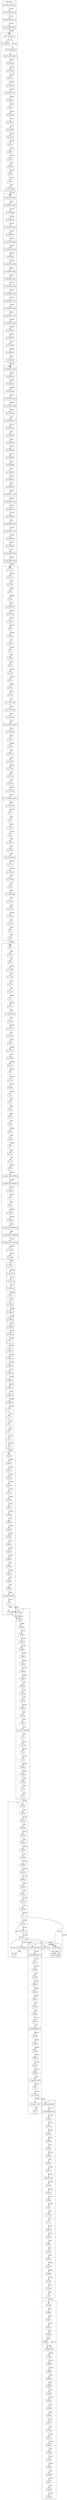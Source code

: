 digraph {
  fontname="sans-serif";
  concentrate=true;
  node[shape="box",fontname="sans-serif"];
  edge[fontname="sans-serif"];
  subgraph cluster_1_0 {
    label="1.0";
    v1_0_0_rc2_1[label="1.0.0-rc2-1",href="https://skyrising.github.io/mc-versions/version/1.0.0-rc2-1.json"];
    v1_0_0_rc1[label="1.0.0-rc1",href="https://skyrising.github.io/mc-versions/version/1.0.0-rc1.json"];
    v1_0_0_rc2_2[label="1.0.0-rc2-2",href="https://skyrising.github.io/mc-versions/version/1.0.0-rc2-2.json"];
    v1_0_0_rc2_3[label="1.0.0-rc2-3",href="https://skyrising.github.io/mc-versions/version/1.0.0-rc2-3.json"];
    v1_0_0[label="1.0.0",href="https://skyrising.github.io/mc-versions/version/1.0.0.json"];
  }
  subgraph cluster_beta {
    label="beta";
    b1_9_pre6[label="b1.9-pre6",href="https://skyrising.github.io/mc-versions/version/b1.9-pre6.json"];
    b1_0[label="b1.0",href="https://skyrising.github.io/mc-versions/version/b1.0.json"];
    b1_0_01[label="b1.0_01",href="https://skyrising.github.io/mc-versions/version/b1.0_01.json"];
    b1_1_1245[label="b1.1-1245",href="https://skyrising.github.io/mc-versions/version/b1.1-1245.json"];
    b1_0_2[label="b1.0.2",href="https://skyrising.github.io/mc-versions/version/b1.0.2.json"];
    b1_1_1255[label="b1.1-1255",href="https://skyrising.github.io/mc-versions/version/b1.1-1255.json"];
    b1_1_01[label="b1.1_01",href="https://skyrising.github.io/mc-versions/version/b1.1_01.json"];
    b1_1_02[label="b1.1_02",href="https://skyrising.github.io/mc-versions/version/b1.1_02.json"];
    b1_2[label="b1.2",href="https://skyrising.github.io/mc-versions/version/b1.2.json"];
    b1_2_01[label="b1.2_01",href="https://skyrising.github.io/mc-versions/version/b1.2_01.json"];
    b1_2_02_launcher[label="b1.2_02-launcher",href="https://skyrising.github.io/mc-versions/version/b1.2_02-launcher.json"];
    b1_3_1713[label="b1.3-1713",href="https://skyrising.github.io/mc-versions/version/b1.3-1713.json"];
    b1_2_02[label="b1.2_02",href="https://skyrising.github.io/mc-versions/version/b1.2_02.json"];
    b1_3_1750[label="b1.3-1750",href="https://skyrising.github.io/mc-versions/version/b1.3-1750.json"];
    b1_3_01[label="b1.3_01",href="https://skyrising.github.io/mc-versions/version/b1.3_01.json"];
    b1_4_1507[label="b1.4-1507",href="https://skyrising.github.io/mc-versions/version/b1.4-1507.json"];
    b1_4_1634[label="b1.4-1634",href="https://skyrising.github.io/mc-versions/version/b1.4-1634.json"];
    b1_4_01[label="b1.4_01",href="https://skyrising.github.io/mc-versions/version/b1.4_01.json"];
    b1_5[label="b1.5",href="https://skyrising.github.io/mc-versions/version/b1.5.json"];
    b1_5_01[label="b1.5_01",href="https://skyrising.github.io/mc-versions/version/b1.5_01.json"];
    b1_6_tb3[label="b1.6-tb3",href="https://skyrising.github.io/mc-versions/version/b1.6-tb3.json"];
    b1_6_1[label="b1.6.1",href="https://skyrising.github.io/mc-versions/version/b1.6.1.json"];
    b1_6[label="b1.6",href="https://skyrising.github.io/mc-versions/version/b1.6.json"];
    b1_6_2[label="b1.6.2",href="https://skyrising.github.io/mc-versions/version/b1.6.2.json"];
    b1_6_3[label="b1.6.3",href="https://skyrising.github.io/mc-versions/version/b1.6.3.json"];
    b1_6_4[label="b1.6.4",href="https://skyrising.github.io/mc-versions/version/b1.6.4.json"];
    b1_6_5[label="b1.6.5",href="https://skyrising.github.io/mc-versions/version/b1.6.5.json"];
    b1_6_6[label="b1.6.6",href="https://skyrising.github.io/mc-versions/version/b1.6.6.json"];
    b1_7[label="b1.7",href="https://skyrising.github.io/mc-versions/version/b1.7.json"];
    b1_7_01[label="b1.7_01",href="https://skyrising.github.io/mc-versions/version/b1.7_01.json"];
    b1_7_3[label="b1.7.3",href="https://skyrising.github.io/mc-versions/version/b1.7.3.json"];
    b1_7_2[label="b1.7.2",href="https://skyrising.github.io/mc-versions/version/b1.7.2.json"];
    b1_8_pre1_201109081459[label="b1.8-pre1-201109081459",href="https://skyrising.github.io/mc-versions/version/b1.8-pre1-201109081459.json"];
    b1_8_1[label="b1.8.1",href="https://skyrising.github.io/mc-versions/version/b1.8.1.json"];
    b1_8[label="b1.8",href="https://skyrising.github.io/mc-versions/version/b1.8.json"];
    b1_8_pre1_201109091357[label="b1.8-pre1-201109091357",href="https://skyrising.github.io/mc-versions/version/b1.8-pre1-201109091357.json"];
    b1_8_pre2[label="b1.8-pre2",href="https://skyrising.github.io/mc-versions/version/b1.8-pre2.json"];
    b1_9_pre1[label="b1.9-pre1",href="https://skyrising.github.io/mc-versions/version/b1.9-pre1.json"];
    b1_9_pre2[label="b1.9-pre2",href="https://skyrising.github.io/mc-versions/version/b1.9-pre2.json"];
    b1_9_pre3_201110061350[label="b1.9-pre3-201110061350",href="https://skyrising.github.io/mc-versions/version/b1.9-pre3-201110061350.json"];
    b1_9_pre3_201110061402[label="b1.9-pre3-201110061402",href="https://skyrising.github.io/mc-versions/version/b1.9-pre3-201110061402.json"];
    b1_9_pre4_201110131434[label="b1.9-pre4-201110131434",href="https://skyrising.github.io/mc-versions/version/b1.9-pre4-201110131434.json"];
    b1_9_pre5[label="b1.9-pre5",href="https://skyrising.github.io/mc-versions/version/b1.9-pre5.json"];
  }
  subgraph cluster_1_1 {
    label="1.1";
    v11w47a[label="11w47a",href="https://skyrising.github.io/mc-versions/version/11w47a.json"];
    v11w48a[label="11w48a",href="https://skyrising.github.io/mc-versions/version/11w48a.json"];
    v11w49a[label="11w49a",href="https://skyrising.github.io/mc-versions/version/11w49a.json"];
    v11w50a[label="11w50a",href="https://skyrising.github.io/mc-versions/version/11w50a.json"];
    v12w01a[label="12w01a",href="https://skyrising.github.io/mc-versions/version/12w01a.json"];
    v1_1[label="1.1",href="https://skyrising.github.io/mc-versions/version/1.1.json"];
  }
  subgraph cluster_1_2 {
    label="1.2";
    v12w03a[label="12w03a",href="https://skyrising.github.io/mc-versions/version/12w03a.json"];
    v1_2_1[label="1.2.1",href="https://skyrising.github.io/mc-versions/version/1.2.1.json"];
    v1_2[label="1.2",href="https://skyrising.github.io/mc-versions/version/1.2.json"];
    v1_2_2[label="1.2.2",href="https://skyrising.github.io/mc-versions/version/1.2.2.json"];
    v1_2_3[label="1.2.3",href="https://skyrising.github.io/mc-versions/version/1.2.3.json"];
    v1_2_4[label="1.2.4",href="https://skyrising.github.io/mc-versions/version/1.2.4.json"];
    v1_2_5[label="1.2.5",href="https://skyrising.github.io/mc-versions/version/1.2.5.json"];
    v12w04a[label="12w04a",href="https://skyrising.github.io/mc-versions/version/12w04a.json"];
    v12w05a[label="12w05a",href="https://skyrising.github.io/mc-versions/version/12w05a.json"];
    v12w05b[label="12w05b",href="https://skyrising.github.io/mc-versions/version/12w05b.json"];
    v12w06a[label="12w06a",href="https://skyrising.github.io/mc-versions/version/12w06a.json"];
    v12w07a[label="12w07a",href="https://skyrising.github.io/mc-versions/version/12w07a.json"];
    v12w07b[label="12w07b",href="https://skyrising.github.io/mc-versions/version/12w07b.json"];
    v12w08a[label="12w08a",href="https://skyrising.github.io/mc-versions/version/12w08a.json"];
  }
  subgraph cluster_1_3 {
    label="1.3";
    v12w15a[label="12w15a",href="https://skyrising.github.io/mc-versions/version/12w15a.json"];
    v1_3_1[label="1.3.1",href="https://skyrising.github.io/mc-versions/version/1.3.1.json"];
    v1_3_pre_07261249[label="1.3-pre-07261249",href="https://skyrising.github.io/mc-versions/version/1.3-pre-07261249.json"];
    v1_3_2[label="1.3.2",href="https://skyrising.github.io/mc-versions/version/1.3.2.json"];
    v12w16a[label="12w16a",href="https://skyrising.github.io/mc-versions/version/12w16a.json"];
    v12w17a[label="12w17a",href="https://skyrising.github.io/mc-versions/version/12w17a.json"];
    v12w18a[label="12w18a",href="https://skyrising.github.io/mc-versions/version/12w18a.json"];
    v12w19a[label="12w19a",href="https://skyrising.github.io/mc-versions/version/12w19a.json"];
    v12w21a[label="12w21a",href="https://skyrising.github.io/mc-versions/version/12w21a.json"];
    v12w21b[label="12w21b",href="https://skyrising.github.io/mc-versions/version/12w21b.json"];
    v12w22a[label="12w22a",href="https://skyrising.github.io/mc-versions/version/12w22a.json"];
    v12w23a[label="12w23a",href="https://skyrising.github.io/mc-versions/version/12w23a.json"];
    v12w23b[label="12w23b",href="https://skyrising.github.io/mc-versions/version/12w23b.json"];
    v12w24a[label="12w24a",href="https://skyrising.github.io/mc-versions/version/12w24a.json"];
    v12w25a[label="12w25a",href="https://skyrising.github.io/mc-versions/version/12w25a.json"];
    v12w26a[label="12w26a",href="https://skyrising.github.io/mc-versions/version/12w26a.json"];
    v12w27a[label="12w27a",href="https://skyrising.github.io/mc-versions/version/12w27a.json"];
    v12w30a[label="12w30a",href="https://skyrising.github.io/mc-versions/version/12w30a.json"];
    v12w30b[label="12w30b",href="https://skyrising.github.io/mc-versions/version/12w30b.json"];
    v12w30c[label="12w30c",href="https://skyrising.github.io/mc-versions/version/12w30c.json"];
    v12w30d[label="12w30d",href="https://skyrising.github.io/mc-versions/version/12w30d.json"];
    v12w30e[label="12w30e",href="https://skyrising.github.io/mc-versions/version/12w30e.json"];
  }
  subgraph cluster_1_4 {
    label="1.4";
    v12w32a[label="12w32a",href="https://skyrising.github.io/mc-versions/version/12w32a.json"];
    v12w34a[label="12w34a",href="https://skyrising.github.io/mc-versions/version/12w34a.json"];
    v1_4_1_pre_10231538[label="1.4.1-pre-10231538",href="https://skyrising.github.io/mc-versions/version/1.4.1-pre-10231538.json"];
    v1_4_pre[label="1.4-pre",href="https://skyrising.github.io/mc-versions/version/1.4-pre.json"];
    v1_4_2[label="1.4.2",href="https://skyrising.github.io/mc-versions/version/1.4.2.json"];
    v1_4_3_pre[label="1.4.3-pre",href="https://skyrising.github.io/mc-versions/version/1.4.3-pre.json"];
    v1_4_4[label="1.4.4",href="https://skyrising.github.io/mc-versions/version/1.4.4.json"];
    v1_4_5[label="1.4.5",href="https://skyrising.github.io/mc-versions/version/1.4.5.json"];
    v12w49a[label="12w49a",href="https://skyrising.github.io/mc-versions/version/12w49a.json"];
    v1_4_7[label="1.4.7",href="https://skyrising.github.io/mc-versions/version/1.4.7.json"];
    v1_4_6[label="1.4.6",href="https://skyrising.github.io/mc-versions/version/1.4.6.json"];
    v12w34b[label="12w34b",href="https://skyrising.github.io/mc-versions/version/12w34b.json"];
    v12w36a[label="12w36a",href="https://skyrising.github.io/mc-versions/version/12w36a.json"];
    v12w37a[label="12w37a",href="https://skyrising.github.io/mc-versions/version/12w37a.json"];
    v12w38a[label="12w38a",href="https://skyrising.github.io/mc-versions/version/12w38a.json"];
    v12w38b[label="12w38b",href="https://skyrising.github.io/mc-versions/version/12w38b.json"];
    v12w39a[label="12w39a",href="https://skyrising.github.io/mc-versions/version/12w39a.json"];
    v12w39b[label="12w39b",href="https://skyrising.github.io/mc-versions/version/12w39b.json"];
    v12w40a[label="12w40a",href="https://skyrising.github.io/mc-versions/version/12w40a.json"];
    v12w40b[label="12w40b",href="https://skyrising.github.io/mc-versions/version/12w40b.json"];
    v12w41a[label="12w41a",href="https://skyrising.github.io/mc-versions/version/12w41a.json"];
    v12w41b[label="12w41b",href="https://skyrising.github.io/mc-versions/version/12w41b.json"];
    v12w42a[label="12w42a",href="https://skyrising.github.io/mc-versions/version/12w42a.json"];
    v12w42b[label="12w42b",href="https://skyrising.github.io/mc-versions/version/12w42b.json"];
    v12w50a[label="12w50a",href="https://skyrising.github.io/mc-versions/version/12w50a.json"];
    v12w50b[label="12w50b",href="https://skyrising.github.io/mc-versions/version/12w50b.json"];
  }
  subgraph cluster_1_5 {
    label="1.5";
    v13w01a[label="13w01a",href="https://skyrising.github.io/mc-versions/version/13w01a.json"];
    v13w11a[label="13w11a",href="https://skyrising.github.io/mc-versions/version/13w11a.json"];
    v1_5[label="1.5",href="https://skyrising.github.io/mc-versions/version/1.5.json"];
    v1_5_2_pre_250903[label="1.5.2-pre-250903",href="https://skyrising.github.io/mc-versions/version/1.5.2-pre-250903.json"];
    v1_5_1[label="1.5.1",href="https://skyrising.github.io/mc-versions/version/1.5.1.json"];
    v1_5_2[label="1.5.2",href="https://skyrising.github.io/mc-versions/version/1.5.2.json"];
    v13w01b[label="13w01b",href="https://skyrising.github.io/mc-versions/version/13w01b.json"];
    v13w02a[label="13w02a",href="https://skyrising.github.io/mc-versions/version/13w02a.json"];
    v13w02b[label="13w02b",href="https://skyrising.github.io/mc-versions/version/13w02b.json"];
    v13w03a[label="13w03a",href="https://skyrising.github.io/mc-versions/version/13w03a.json"];
    v13w04a[label="13w04a",href="https://skyrising.github.io/mc-versions/version/13w04a.json"];
    v13w05a[label="13w05a",href="https://skyrising.github.io/mc-versions/version/13w05a.json"];
    v13w05b[label="13w05b",href="https://skyrising.github.io/mc-versions/version/13w05b.json"];
    v13w06a[label="13w06a",href="https://skyrising.github.io/mc-versions/version/13w06a.json"];
    v13w07a[label="13w07a",href="https://skyrising.github.io/mc-versions/version/13w07a.json"];
    v13w09a[label="13w09a",href="https://skyrising.github.io/mc-versions/version/13w09a.json"];
    v13w09b[label="13w09b",href="https://skyrising.github.io/mc-versions/version/13w09b.json"];
    v13w09c[label="13w09c",href="https://skyrising.github.io/mc-versions/version/13w09c.json"];
    v13w10a[label="13w10a",href="https://skyrising.github.io/mc-versions/version/13w10a.json"];
    v13w10b[label="13w10b",href="https://skyrising.github.io/mc-versions/version/13w10b.json"];
    v13w12_[label="13w12~",href="https://skyrising.github.io/mc-versions/version/13w12~.json"];
  }
  subgraph cluster_1_6 {
    label="1.6";
    v13w16a_04192037[label="13w16a-04192037",href="https://skyrising.github.io/mc-versions/version/13w16a-04192037.json"];
    v1_6_1[label="1.6.1",href="https://skyrising.github.io/mc-versions/version/1.6.1.json"];
    v1_6_pre_06251516[label="1.6-pre-06251516",href="https://skyrising.github.io/mc-versions/version/1.6-pre-06251516.json"];
    v1_6_2_091847[label="1.6.2-091847",href="https://skyrising.github.io/mc-versions/version/1.6.2-091847.json"];
    v1_6_3_pre_171231[label="1.6.3-pre-171231",href="https://skyrising.github.io/mc-versions/version/1.6.3-pre-171231.json"];
    v1_6_4[label="1.6.4",href="https://skyrising.github.io/mc-versions/version/1.6.4.json"];
    v13w16b_04232151[label="13w16b-04232151",href="https://skyrising.github.io/mc-versions/version/13w16b-04232151.json"];
    v13w17a[label="13w17a",href="https://skyrising.github.io/mc-versions/version/13w17a.json"];
    v13w18a[label="13w18a",href="https://skyrising.github.io/mc-versions/version/13w18a.json"];
    v13w18b[label="13w18b",href="https://skyrising.github.io/mc-versions/version/13w18b.json"];
    v13w18c[label="13w18c",href="https://skyrising.github.io/mc-versions/version/13w18c.json"];
    v13w19a[label="13w19a",href="https://skyrising.github.io/mc-versions/version/13w19a.json"];
    v13w21a[label="13w21a",href="https://skyrising.github.io/mc-versions/version/13w21a.json"];
    v13w21b[label="13w21b",href="https://skyrising.github.io/mc-versions/version/13w21b.json"];
    v13w22a[label="13w22a",href="https://skyrising.github.io/mc-versions/version/13w22a.json"];
    v13w23a[label="13w23a",href="https://skyrising.github.io/mc-versions/version/13w23a.json"];
    v13w23b_06080101[label="13w23b-06080101",href="https://skyrising.github.io/mc-versions/version/13w23b-06080101.json"];
    v13w24a[label="13w24a",href="https://skyrising.github.io/mc-versions/version/13w24a.json"];
    v13w24b[label="13w24b",href="https://skyrising.github.io/mc-versions/version/13w24b.json"];
    v13w25a[label="13w25a",href="https://skyrising.github.io/mc-versions/version/13w25a.json"];
    v13w25b[label="13w25b",href="https://skyrising.github.io/mc-versions/version/13w25b.json"];
    v13w25c[label="13w25c",href="https://skyrising.github.io/mc-versions/version/13w25c.json"];
    v13w26a[label="13w26a",href="https://skyrising.github.io/mc-versions/version/13w26a.json"];
  }
  subgraph cluster_1_7 {
    label="1.7";
    v13w36a_09051446[label="13w36a-09051446",href="https://skyrising.github.io/mc-versions/version/13w36a-09051446.json"];
    v1_7_1_pre[label="1.7.1-pre",href="https://skyrising.github.io/mc-versions/version/1.7.1-pre.json"];
    v1_7_pre[label="1.7-pre",href="https://skyrising.github.io/mc-versions/version/1.7-pre.json"];
    v1_7_2[label="1.7.2",href="https://skyrising.github.io/mc-versions/version/1.7.2.json"];
    v13w47a[label="13w47a",href="https://skyrising.github.io/mc-versions/version/13w47a.json"];
    v1_7_4[label="1.7.4",href="https://skyrising.github.io/mc-versions/version/1.7.4.json"];
    v1_7_3_pre[label="1.7.3-pre",href="https://skyrising.github.io/mc-versions/version/1.7.3-pre.json"];
    v13w36b_09061310[label="13w36b-09061310",href="https://skyrising.github.io/mc-versions/version/13w36b-09061310.json"];
    v13w37a[label="13w37a",href="https://skyrising.github.io/mc-versions/version/13w37a.json"];
    v13w37b[label="13w37b",href="https://skyrising.github.io/mc-versions/version/13w37b.json"];
    v13w38a[label="13w38a",href="https://skyrising.github.io/mc-versions/version/13w38a.json"];
    v13w38b[label="13w38b",href="https://skyrising.github.io/mc-versions/version/13w38b.json"];
    v13w38c[label="13w38c",href="https://skyrising.github.io/mc-versions/version/13w38c.json"];
    v13w39a[label="13w39a",href="https://skyrising.github.io/mc-versions/version/13w39a.json"];
    v13w39b[label="13w39b",href="https://skyrising.github.io/mc-versions/version/13w39b.json"];
    v13w41a[label="13w41a",href="https://skyrising.github.io/mc-versions/version/13w41a.json"];
    v13w41b_1523[label="13w41b-1523",href="https://skyrising.github.io/mc-versions/version/13w41b-1523.json"];
    v13w42a[label="13w42a",href="https://skyrising.github.io/mc-versions/version/13w42a.json"];
    v13w42b[label="13w42b",href="https://skyrising.github.io/mc-versions/version/13w42b.json"];
    v13w43a[label="13w43a",href="https://skyrising.github.io/mc-versions/version/13w43a.json"];
    v13w47b[label="13w47b",href="https://skyrising.github.io/mc-versions/version/13w47b.json"];
    v13w47c[label="13w47c",href="https://skyrising.github.io/mc-versions/version/13w47c.json"];
    v13w47d[label="13w47d",href="https://skyrising.github.io/mc-versions/version/13w47d.json"];
    v13w47e[label="13w47e",href="https://skyrising.github.io/mc-versions/version/13w47e.json"];
    v13w48a[label="13w48a",href="https://skyrising.github.io/mc-versions/version/13w48a.json"];
    v13w48b[label="13w48b",href="https://skyrising.github.io/mc-versions/version/13w48b.json"];
    v13w49a[label="13w49a",href="https://skyrising.github.io/mc-versions/version/13w49a.json"];
  }
  subgraph cluster_1_8 {
    label="1.8";
    v14w02a[label="14w02a",href="https://skyrising.github.io/mc-versions/version/14w02a.json"];
    v14w02b[label="14w02b",href="https://skyrising.github.io/mc-versions/version/14w02b.json"];
    v14w02c[label="14w02c",href="https://skyrising.github.io/mc-versions/version/14w02c.json"];
    v14w03a[label="14w03a",href="https://skyrising.github.io/mc-versions/version/14w03a.json"];
    v14w03b[label="14w03b",href="https://skyrising.github.io/mc-versions/version/14w03b.json"];
    v14w04a[label="14w04a",href="https://skyrising.github.io/mc-versions/version/14w04a.json"];
    v14w04b_1554[label="14w04b-1554",href="https://skyrising.github.io/mc-versions/version/14w04b-1554.json"];
    v14w05a[label="14w05a",href="https://skyrising.github.io/mc-versions/version/14w05a.json"];
    v14w05b[label="14w05b",href="https://skyrising.github.io/mc-versions/version/14w05b.json"];
    v14w06a[label="14w06a",href="https://skyrising.github.io/mc-versions/version/14w06a.json"];
    v14w06b[label="14w06b",href="https://skyrising.github.io/mc-versions/version/14w06b.json"];
    v14w07a[label="14w07a",href="https://skyrising.github.io/mc-versions/version/14w07a.json"];
    v14w08a[label="14w08a",href="https://skyrising.github.io/mc-versions/version/14w08a.json"];
    v14w10a[label="14w10a",href="https://skyrising.github.io/mc-versions/version/14w10a.json"];
    v14w10b[label="14w10b",href="https://skyrising.github.io/mc-versions/version/14w10b.json"];
    v14w10c[label="14w10c",href="https://skyrising.github.io/mc-versions/version/14w10c.json"];
    v14w11a[label="14w11a",href="https://skyrising.github.io/mc-versions/version/14w11a.json"];
    v14w11b[label="14w11b",href="https://skyrising.github.io/mc-versions/version/14w11b.json"];
    v14w17a[label="14w17a",href="https://skyrising.github.io/mc-versions/version/14w17a.json"];
    v14w18a[label="14w18a",href="https://skyrising.github.io/mc-versions/version/14w18a.json"];
    v14w18b[label="14w18b",href="https://skyrising.github.io/mc-versions/version/14w18b.json"];
    v14w19a[label="14w19a",href="https://skyrising.github.io/mc-versions/version/14w19a.json"];
    v14w20a[label="14w20a",href="https://skyrising.github.io/mc-versions/version/14w20a.json"];
    v14w20b[label="14w20b",href="https://skyrising.github.io/mc-versions/version/14w20b.json"];
    v14w21a[label="14w21a",href="https://skyrising.github.io/mc-versions/version/14w21a.json"];
    v14w21b[label="14w21b",href="https://skyrising.github.io/mc-versions/version/14w21b.json"];
    v14w25a[label="14w25a",href="https://skyrising.github.io/mc-versions/version/14w25a.json"];
  }
  subgraph cluster_alpha {
    label="alpha";
    a1_0_11[label="a1.0.11",href="https://skyrising.github.io/mc-versions/version/a1.0.11.json"];
    a1_0_10[label="a1.0.10",href="https://skyrising.github.io/mc-versions/version/a1.0.10.json"];
    a1_0_12[label="a1.0.12",href="https://skyrising.github.io/mc-versions/version/a1.0.12.json"];
    a1_0_13[label="a1.0.13",href="https://skyrising.github.io/mc-versions/version/a1.0.13.json"];
    a1_0_13_01_1038[label="a1.0.13_01-1038",href="https://skyrising.github.io/mc-versions/version/a1.0.13_01-1038.json"];
    a1_0_13_01_1444[label="a1.0.13_01-1444",href="https://skyrising.github.io/mc-versions/version/a1.0.13_01-1444.json"];
    a1_0_14_1603[label="a1.0.14-1603",href="https://skyrising.github.io/mc-versions/version/a1.0.14-1603.json"];
    a1_0_14_1659_launcher[label="a1.0.14-1659-launcher",href="https://skyrising.github.io/mc-versions/version/a1.0.14-1659-launcher.json"];
    a1_0_15[label="a1.0.15",href="https://skyrising.github.io/mc-versions/version/a1.0.15.json"];
    a1_0_14_1659[label="a1.0.14-1659",href="https://skyrising.github.io/mc-versions/version/a1.0.14-1659.json"];
    a1_0_16[label="a1.0.16",href="https://skyrising.github.io/mc-versions/version/a1.0.16.json"];
    a1_0_16_01[label="a1.0.16_01",href="https://skyrising.github.io/mc-versions/version/a1.0.16_01.json"];
    a1_0_16_02[label="a1.0.16_02",href="https://skyrising.github.io/mc-versions/version/a1.0.16_02.json"];
    a1_0_17_02[label="a1.0.17_02",href="https://skyrising.github.io/mc-versions/version/a1.0.17_02.json"];
    a1_0_17_03[label="a1.0.17_03",href="https://skyrising.github.io/mc-versions/version/a1.0.17_03.json"];
    a1_0_17_04[label="a1.0.17_04",href="https://skyrising.github.io/mc-versions/version/a1.0.17_04.json"];
    a1_1_0_101847[label="a1.1.0-101847",href="https://skyrising.github.io/mc-versions/version/a1.1.0-101847.json"];
    a1_0_2_01[label="a1.0.2_01",href="https://skyrising.github.io/mc-versions/version/a1.0.2_01.json"];
    a1_0_1_01[label="a1.0.1_01",href="https://skyrising.github.io/mc-versions/version/a1.0.1_01.json"];
    a1_0_2_02[label="a1.0.2_02",href="https://skyrising.github.io/mc-versions/version/a1.0.2_02.json"];
    a1_0_3[label="a1.0.3",href="https://skyrising.github.io/mc-versions/version/a1.0.3.json"];
    a1_0_4[label="a1.0.4",href="https://skyrising.github.io/mc-versions/version/a1.0.4.json"];
    a1_0_4_launcher[label="a1.0.4-launcher",href="https://skyrising.github.io/mc-versions/version/a1.0.4-launcher.json"];
    a1_0_5_2149[label="a1.0.5-2149",href="https://skyrising.github.io/mc-versions/version/a1.0.5-2149.json"];
    a1_0_5_01[label="a1.0.5_01",href="https://skyrising.github.io/mc-versions/version/a1.0.5_01.json"];
    a1_0_6[label="a1.0.6",href="https://skyrising.github.io/mc-versions/version/a1.0.6.json"];
    a1_0_6_01[label="a1.0.6_01",href="https://skyrising.github.io/mc-versions/version/a1.0.6_01.json"];
    a1_0_6_03[label="a1.0.6_03",href="https://skyrising.github.io/mc-versions/version/a1.0.6_03.json"];
    a1_0_7[label="a1.0.7",href="https://skyrising.github.io/mc-versions/version/a1.0.7.json"];
    a1_0_8_01[label="a1.0.8_01",href="https://skyrising.github.io/mc-versions/version/a1.0.8_01.json"];
    a1_0_9[label="a1.0.9",href="https://skyrising.github.io/mc-versions/version/a1.0.9.json"];
    a1_1_0_101847_launcher[label="a1.1.0-101847-launcher",href="https://skyrising.github.io/mc-versions/version/a1.1.0-101847-launcher.json"];
    a1_1_0_131933[label="a1.1.0-131933",href="https://skyrising.github.io/mc-versions/version/a1.1.0-131933.json"];
    a1_1_1[label="a1.1.1",href="https://skyrising.github.io/mc-versions/version/a1.1.1.json"];
    a1_1_2[label="a1.1.2",href="https://skyrising.github.io/mc-versions/version/a1.1.2.json"];
    a1_1_2_01[label="a1.1.2_01",href="https://skyrising.github.io/mc-versions/version/a1.1.2_01.json"];
    a1_2_0[label="a1.2.0",href="https://skyrising.github.io/mc-versions/version/a1.2.0.json"];
    a1_2_0_01[label="a1.2.0_01",href="https://skyrising.github.io/mc-versions/version/a1.2.0_01.json"];
    a1_2_0_02[label="a1.2.0_02",href="https://skyrising.github.io/mc-versions/version/a1.2.0_02.json"];
    a1_2_0_02_launcher[label="a1.2.0_02-launcher",href="https://skyrising.github.io/mc-versions/version/a1.2.0_02-launcher.json"];
    a1_2_1_01[label="a1.2.1_01",href="https://skyrising.github.io/mc-versions/version/a1.2.1_01.json"];
    a1_2_2_1624[label="a1.2.2-1624",href="https://skyrising.github.io/mc-versions/version/a1.2.2-1624.json"];
    a1_2_2_1938[label="a1.2.2-1938",href="https://skyrising.github.io/mc-versions/version/a1.2.2-1938.json"];
    a1_2_3[label="a1.2.3",href="https://skyrising.github.io/mc-versions/version/a1.2.3.json"];
    a1_2_3_01_0958[label="a1.2.3_01-0958",href="https://skyrising.github.io/mc-versions/version/a1.2.3_01-0958.json"];
    a1_2_3_02[label="a1.2.3_02",href="https://skyrising.github.io/mc-versions/version/a1.2.3_02.json"];
    a1_2_3_04[label="a1.2.3_04",href="https://skyrising.github.io/mc-versions/version/a1.2.3_04.json"];
    a1_2_3_05[label="a1.2.3_05",href="https://skyrising.github.io/mc-versions/version/a1.2.3_05.json"];
    a1_2_4_01[label="a1.2.4_01",href="https://skyrising.github.io/mc-versions/version/a1.2.4_01.json"];
    a1_2_5[label="a1.2.5",href="https://skyrising.github.io/mc-versions/version/a1.2.5.json"];
    a1_2_6[label="a1.2.6",href="https://skyrising.github.io/mc-versions/version/a1.2.6.json"];
  }
  subgraph cluster_infdev {
    label="infdev";
    inf_20100630_1835[label="inf-20100630-1835",href="https://skyrising.github.io/mc-versions/version/inf-20100630-1835.json"];
    inf_20100227_1433[label="inf-20100227-1433",href="https://skyrising.github.io/mc-versions/version/inf-20100227-1433.json"];
    inf_20100313[label="inf-20100313",href="https://skyrising.github.io/mc-versions/version/inf-20100313.json"];
    inf_20100316[label="inf-20100316",href="https://skyrising.github.io/mc-versions/version/inf-20100316.json"];
    inf_20100320[label="inf-20100320",href="https://skyrising.github.io/mc-versions/version/inf-20100320.json"];
    inf_20100321_1857[label="inf-20100321-1857",href="https://skyrising.github.io/mc-versions/version/inf-20100321-1857.json"];
    inf_20100325_1640[label="inf-20100325-1640",href="https://skyrising.github.io/mc-versions/version/inf-20100325-1640.json"];
    inf_20100327[label="inf-20100327",href="https://skyrising.github.io/mc-versions/version/inf-20100327.json"];
    inf_20100330_1611[label="inf-20100330-1611",href="https://skyrising.github.io/mc-versions/version/inf-20100330-1611.json"];
    inf_20100413[label="inf-20100413",href="https://skyrising.github.io/mc-versions/version/inf-20100413.json"];
    inf_20100414[label="inf-20100414",href="https://skyrising.github.io/mc-versions/version/inf-20100414.json"];
    inf_20100415[label="inf-20100415",href="https://skyrising.github.io/mc-versions/version/inf-20100415.json"];
    inf_20100420[label="inf-20100420",href="https://skyrising.github.io/mc-versions/version/inf-20100420.json"];
    inf_20100607[label="inf-20100607",href="https://skyrising.github.io/mc-versions/version/inf-20100607.json"];
    inf_20100608[label="inf-20100608",href="https://skyrising.github.io/mc-versions/version/inf-20100608.json"];
    inf_20100611[label="inf-20100611",href="https://skyrising.github.io/mc-versions/version/inf-20100611.json"];
    inf_20100615[label="inf-20100615",href="https://skyrising.github.io/mc-versions/version/inf-20100615.json"];
    inf_20100616[label="inf-20100616",href="https://skyrising.github.io/mc-versions/version/inf-20100616.json"];
    inf_20100617_1205[label="inf-20100617-1205",href="https://skyrising.github.io/mc-versions/version/inf-20100617-1205.json"];
    inf_20100617_1531[label="inf-20100617-1531",href="https://skyrising.github.io/mc-versions/version/inf-20100617-1531.json"];
    inf_20100618[label="inf-20100618",href="https://skyrising.github.io/mc-versions/version/inf-20100618.json"];
    inf_20100624[label="inf-20100624",href="https://skyrising.github.io/mc-versions/version/inf-20100624.json"];
    inf_20100625_0922[label="inf-20100625-0922",href="https://skyrising.github.io/mc-versions/version/inf-20100625-0922.json"];
    inf_20100625_1917[label="inf-20100625-1917",href="https://skyrising.github.io/mc-versions/version/inf-20100625-1917.json"];
    inf_20100627[label="inf-20100627",href="https://skyrising.github.io/mc-versions/version/inf-20100627.json"];
    inf_20100629[label="inf-20100629",href="https://skyrising.github.io/mc-versions/version/inf-20100629.json"];
    inf_20100630_1340[label="inf-20100630-1340",href="https://skyrising.github.io/mc-versions/version/inf-20100630-1340.json"];
  }
  subgraph cluster_april_fools {
    label="april-fools";
    af_2013_blue[label="af-2013-blue",href="https://skyrising.github.io/mc-versions/version/af-2013-blue.json"];
    af_2013_purple[label="af-2013-purple",href="https://skyrising.github.io/mc-versions/version/af-2013-purple.json"];
    af_2013_red[label="af-2013-red",href="https://skyrising.github.io/mc-versions/version/af-2013-red.json"];
  }
  subgraph cluster_classic {
    label="classic";
    c0_0_12a_03[label="c0.0.12a_03",href="https://skyrising.github.io/mc-versions/version/c0.0.12a_03.json"];
    c0_0_11a_launcher[label="c0.0.11a-launcher",href="https://skyrising.github.io/mc-versions/version/c0.0.11a-launcher.json"];
    c0_0_13a_launcher[label="c0.0.13a-launcher",href="https://skyrising.github.io/mc-versions/version/c0.0.13a-launcher.json"];
    c0_0_13a_03_launcher[label="c0.0.13a_03-launcher",href="https://skyrising.github.io/mc-versions/version/c0.0.13a_03-launcher.json"];
    c0_0_14a_08[label="c0.0.14a_08",href="https://skyrising.github.io/mc-versions/version/c0.0.14a_08.json"];
    c0_0_16a_02[label="c0.0.16a_02",href="https://skyrising.github.io/mc-versions/version/c0.0.16a_02.json"];
    c0_0_17a[label="c0.0.17a",href="https://skyrising.github.io/mc-versions/version/c0.0.17a.json"];
    c0_0_18a_02[label="c0.0.18a_02",href="https://skyrising.github.io/mc-versions/version/c0.0.18a_02.json"];
    c0_0_19a_06_0137[label="c0.0.19a_06-0137",href="https://skyrising.github.io/mc-versions/version/c0.0.19a_06-0137.json"];
    c0_0_20a_01[label="c0.0.20a_01",href="https://skyrising.github.io/mc-versions/version/c0.0.20a_01.json"];
    c0_0_21a[label="c0.0.21a",href="https://skyrising.github.io/mc-versions/version/c0.0.21a.json"];
    c0_0_22a_05[label="c0.0.22a_05",href="https://skyrising.github.io/mc-versions/version/c0.0.22a_05.json"];
    c0_0_23a_01[label="c0.0.23a_01",href="https://skyrising.github.io/mc-versions/version/c0.0.23a_01.json"];
    c0_24_st_03[label="c0.24_st_03",href="https://skyrising.github.io/mc-versions/version/c0.24_st_03.json"];
    c0_25_05_st[label="c0.25_05_st",href="https://skyrising.github.io/mc-versions/version/c0.25_05_st.json"];
    c0_27_st[label="c0.27_st",href="https://skyrising.github.io/mc-versions/version/c0.27_st.json"];
    c0_28_01[label="c0.28_01",href="https://skyrising.github.io/mc-versions/version/c0.28_01.json"];
    c0_29_01[label="c0.29_01",href="https://skyrising.github.io/mc-versions/version/c0.29_01.json"];
    c0_29_02[label="c0.29_02",href="https://skyrising.github.io/mc-versions/version/c0.29_02.json"];
    c0_30_s[label="c0.30-s",href="https://skyrising.github.io/mc-versions/version/c0.30-s.json"];
    c0_30_c_renew[label="c0.30-c-renew",href="https://skyrising.github.io/mc-versions/version/c0.30-c-renew.json"];
    c0_30_c[label="c0.30-c",href="https://skyrising.github.io/mc-versions/version/c0.30-c.json"];
  }
  subgraph cluster_pre_classic {
    label="pre-classic";
    rd_161348_launcher[label="rd-161348-launcher",href="https://skyrising.github.io/mc-versions/version/rd-161348-launcher.json"];
    rd_132328_launcher[label="rd-132328-launcher",href="https://skyrising.github.io/mc-versions/version/rd-132328-launcher.json"];
    rd_132211_launcher[label="rd-132211-launcher",href="https://skyrising.github.io/mc-versions/version/rd-132211-launcher.json"];
    rd_160052_launcher[label="rd-160052-launcher",href="https://skyrising.github.io/mc-versions/version/rd-160052-launcher.json"];
  }
  subgraph cluster_indev {
    label="indev";
    in_20091223_1459[label="in-20091223-1459",href="https://skyrising.github.io/mc-versions/version/in-20091223-1459.json"];
    in_20091231_2257[label="in-20091231-2257",href="https://skyrising.github.io/mc-versions/version/in-20091231-2257.json"];
    in_20100105[label="in-20100105",href="https://skyrising.github.io/mc-versions/version/in-20100105.json"];
    in_20100110[label="in-20100110",href="https://skyrising.github.io/mc-versions/version/in-20100110.json"];
    in_20100124_2310[label="in-20100124-2310",href="https://skyrising.github.io/mc-versions/version/in-20100124-2310.json"];
    in_20100125[label="in-20100125",href="https://skyrising.github.io/mc-versions/version/in-20100125.json"];
    in_20100128_2304[label="in-20100128-2304",href="https://skyrising.github.io/mc-versions/version/in-20100128-2304.json"];
    in_20100129_1452[label="in-20100129-1452",href="https://skyrising.github.io/mc-versions/version/in-20100129-1452.json"];
    in_20100130[label="in-20100130",href="https://skyrising.github.io/mc-versions/version/in-20100130.json"];
    in_20100131_2244[label="in-20100131-2244",href="https://skyrising.github.io/mc-versions/version/in-20100131-2244.json"];
    in_20100201_0025[label="in-20100201-0025",href="https://skyrising.github.io/mc-versions/version/in-20100201-0025.json"];
    in_20100201_2227[label="in-20100201-2227",href="https://skyrising.github.io/mc-versions/version/in-20100201-2227.json"];
    in_20100202_2330[label="in-20100202-2330",href="https://skyrising.github.io/mc-versions/version/in-20100202-2330.json"];
    in_20100206_2103[label="in-20100206-2103",href="https://skyrising.github.io/mc-versions/version/in-20100206-2103.json"];
    in_20100207_1101[label="in-20100207-1101",href="https://skyrising.github.io/mc-versions/version/in-20100207-1101.json"];
    in_20100207_1703[label="in-20100207-1703",href="https://skyrising.github.io/mc-versions/version/in-20100207-1703.json"];
    in_20100212_1210[label="in-20100212-1210",href="https://skyrising.github.io/mc-versions/version/in-20100212-1210.json"];
    in_20100212_1622[label="in-20100212-1622",href="https://skyrising.github.io/mc-versions/version/in-20100212-1622.json"];
    in_20100213[label="in-20100213",href="https://skyrising.github.io/mc-versions/version/in-20100213.json"];
    in_20100214[label="in-20100214",href="https://skyrising.github.io/mc-versions/version/in-20100214.json"];
    in_20100218[label="in-20100218",href="https://skyrising.github.io/mc-versions/version/in-20100218.json"];
    in_20100219[label="in-20100219",href="https://skyrising.github.io/mc-versions/version/in-20100219.json"];
    in_20100223[label="in-20100223",href="https://skyrising.github.io/mc-versions/version/in-20100223.json"];
  }
  v1_0_0_rc1 -> v1_0_0_rc2_1[label="99.93%",href="1.0/1.0.0-rc1%231.0.0-rc2-1.match"];
  v1_0_0_rc2_1 -> v1_0_0_rc2_2[label="100%",href="1.0/1.0.0-rc2-1%231.0.0-rc2-2.match"];
  v1_0_0_rc2_2 -> v1_0_0_rc2_3[label="100%",href="1.0/1.0.0-rc2-2%231.0.0-rc2-3.match"];
  v1_0_0_rc2_3 -> v1_0_0[label="99.34%",href="1.0/1.0.0-rc2-3%231.0.0.match"];
  b1_9_pre6 -> v1_0_0_rc1[label="100%",href="1.0/b1.9-pre6%231.0.0-rc1.match"];
  v1_0_0 -> v11w47a[label="100%",href="1.1/1.0.0%2311w47a.match"];
  v11w47a -> v11w48a[label="99.99%",href="1.1/11w47a%2311w48a.match"];
  v11w48a -> v11w49a[label="99.99%",href="1.1/11w48a%2311w49a.match"];
  v11w49a -> v11w50a[label="100%",href="1.1/11w49a%2311w50a.match"];
  v11w50a -> v12w01a[label="99.9%",href="1.1/11w50a%2312w01a.match"];
  v12w01a -> v1_1[label="99.82%",href="1.1/12w01a%231.1.match"];
  v1_1 -> v12w03a[label="99.96%",href="1.2/1.1%2312w03a.match"];
  v1_2 -> v1_2_1[label="100%",href="1.2/1.2%231.2.1.match"];
  v1_2_1 -> v1_2_2[label="100%",href="1.2/1.2.1%231.2.2.match"];
  v1_2_2 -> v1_2_3[label="100%",href="1.2/1.2.2%231.2.3.match"];
  v1_2_3 -> v1_2_4[label="99.97%",href="1.2/1.2.3%231.2.4.match"];
  v1_2_4 -> v1_2_5[label="99.81%",href="1.2/1.2.4%231.2.5.match"];
  v12w03a -> v12w04a[label="99.97%",href="1.2/12w03a%2312w04a.match"];
  v12w04a -> v12w05a[label="99.92%",href="1.2/12w04a%2312w05a.match"];
  v12w05a -> v12w05b[label="100%",href="1.2/12w05a%2312w05b.match"];
  v12w05b -> v12w06a[label="99.45%",href="1.2/12w05b%2312w06a.match"];
  v12w06a -> v12w07a[label="98.97%",href="1.2/12w06a%2312w07a.match"];
  v12w07a -> v12w07b[label="100%",href="1.2/12w07a%2312w07b.match"];
  v12w07b -> v12w08a[label="99.86%",href="1.2/12w07b%2312w08a.match"];
  v12w08a -> v1_2[label="99.97%",href="1.2/12w08a%231.2.match"];
  v1_2_5 -> v12w15a[label="99.35%",href="1.3/1.2.5%2312w15a.match"];
  v1_3_pre_07261249 -> v1_3_1[label="94.21%",href="1.3/1.3-pre-07261249%231.3.1.match"];
  v1_3_1 -> v1_3_2[label="100%",href="1.3/1.3.1%231.3.2.match"];
  v12w15a -> v12w16a[label="99.98%",href="1.3/12w15a%2312w16a.match"];
  v12w16a -> v12w17a[label="99.86%",href="1.3/12w16a%2312w17a.match"];
  v12w17a -> v12w18a[label="98.29%",href="1.3/12w17a%2312w18a.match"];
  v12w18a -> v12w19a[label="99.79%",href="1.3/12w18a%2312w19a.match"];
  v12w19a -> v12w21a[label="99.47%",href="1.3/12w19a%2312w21a.match"];
  v12w21a -> v12w21b[label="99.95%",href="1.3/12w21a%2312w21b.match"];
  v12w21b -> v12w22a[label="99.97%",href="1.3/12w21b%2312w22a.match"];
  v12w22a -> v12w23a[label="99.97%",href="1.3/12w22a%2312w23a.match"];
  v12w23a -> v12w23b[label="100%",href="1.3/12w23a%2312w23b.match"];
  v12w23b -> v12w24a[label="99.28%",href="1.3/12w23b%2312w24a.match"];
  v12w24a -> v12w25a[label="99.58%",href="1.3/12w24a%2312w25a.match"];
  v12w25a -> v12w26a[label="100%",href="1.3/12w25a%2312w26a.match"];
  v12w26a -> v12w27a[label="99.95%",href="1.3/12w26a%2312w27a.match"];
  v12w27a -> v12w30a[label="99.73%",href="1.3/12w27a%2312w30a.match"];
  v12w30a -> v12w30b[label="100%",href="1.3/12w30a%2312w30b.match"];
  v12w30b -> v12w30c[label="99.98%",href="1.3/12w30b%2312w30c.match"];
  v12w30c -> v12w30d[label="100%",href="1.3/12w30c%2312w30d.match"];
  v12w30d -> v12w30e[label="100%",href="1.3/12w30d%2312w30e.match"];
  v12w30e -> v1_3_pre_07261249[label="99.8%",href="1.3/12w30e%231.3-pre-07261249.match"];
  v12w32a -> v1_3_2[label="98.27%",href="1.3/12w32a%231.3.2.match"];
  v1_3_1 -> v12w32a[label="99.94%",href="1.4/1.3.1%2312w32a.match"];
  v1_3_2 -> v12w34a[label="99.51%",href="1.4/1.3.2%2312w34a.match"];
  v1_4_pre -> v1_4_1_pre_10231538[label="100%",href="1.4/1.4-pre%231.4.1-pre-10231538.match"];
  v1_4_1_pre_10231538 -> v1_4_2[label="100%",href="1.4/1.4.1-pre-10231538%231.4.2.match"];
  v1_4_2 -> v1_4_3_pre[label="99.91%",href="1.4/1.4.2%231.4.3-pre.match"];
  v1_4_3_pre -> v1_4_4[label="99.93%",href="1.4/1.4.3-pre%231.4.4.match"];
  v1_4_4 -> v1_4_5[label="99.99%",href="1.4/1.4.4%231.4.5.match"];
  v1_4_5 -> v12w49a[label="99.94%",href="1.4/1.4.5%2312w49a.match"];
  v1_4_6 -> v1_4_7[label="100%",href="1.4/1.4.6%231.4.7.match"];
  v12w32a -> v12w34a[label="99.5%",href="1.4/12w32a%2312w34a.match"];
  v12w34a -> v12w34b[label="99.98%",href="1.4/12w34a%2312w34b.match"];
  v12w34b -> v12w36a[label="99.97%",href="1.4/12w34b%2312w36a.match"];
  v12w36a -> v12w37a[label="99.94%",href="1.4/12w36a%2312w37a.match"];
  v12w37a -> v12w38a[label="99.97%",href="1.4/12w37a%2312w38a.match"];
  v12w38a -> v12w38b[label="99.93%",href="1.4/12w38a%2312w38b.match"];
  v12w38b -> v12w39a[label="99.95%",href="1.4/12w38b%2312w39a.match"];
  v12w39a -> v12w39b[label="99.84%",href="1.4/12w39a%2312w39b.match"];
  v12w39b -> v12w40a[label="99.85%",href="1.4/12w39b%2312w40a.match"];
  v12w40a -> v12w40b[label="100%",href="1.4/12w40a%2312w40b.match"];
  v12w40b -> v12w41a[label="100%",href="1.4/12w40b%2312w41a.match"];
  v12w41a -> v12w41b[label="100%",href="1.4/12w41a%2312w41b.match"];
  v12w41b -> v12w42a[label="99.99%",href="1.4/12w41b%2312w42a.match"];
  v12w42a -> v12w42b[label="100%",href="1.4/12w42a%2312w42b.match"];
  v12w42b -> v1_4_pre[label="100%",href="1.4/12w42b%231.4-pre.match"];
  v12w49a -> v12w50a[label="99.86%",href="1.4/12w49a%2312w50a.match"];
  v12w50a -> v12w50b[label="100%",href="1.4/12w50a%2312w50b.match"];
  v12w50b -> v1_4_6[label="100%",href="1.4/12w50b%231.4.6.match"];
  v1_4_7 -> v13w01a[label="99.89%",href="1.5/1.4.7%2313w01a.match"];
  v1_5 -> v13w11a[label="99.99%",href="1.5/1.5%2313w11a.match"];
  v1_5_1 -> v1_5_2_pre_250903[label="99.32%",href="1.5/1.5.1%231.5.2-pre-250903.match"];
  v1_5_1 -> v1_5_2[label="99.75%",href="1.5/1.5.1%231.5.2.match"];
  v1_5_2_pre_250903 -> v1_5_2[label="100%",href="1.5/1.5.2-pre-250903%231.5.2.match"];
  v13w01a -> v13w01b[label="100%",href="1.5/13w01a%2313w01b.match"];
  v13w01b -> v13w02a[label="99.39%",href="1.5/13w01b%2313w02a.match"];
  v13w02a -> v13w02b[label="100%",href="1.5/13w02a%2313w02b.match"];
  v13w02b -> v13w03a[label="99.92%",href="1.5/13w02b%2313w03a.match"];
  v13w03a -> v13w04a[label="100%",href="1.5/13w03a%2313w04a.match"];
  v13w04a -> v13w05a[label="99.99%",href="1.5/13w04a%2313w05a.match"];
  v13w05a -> v13w05b[label="100%",href="1.5/13w05a%2313w05b.match"];
  v13w05b -> v13w06a[label="99.98%",href="1.5/13w05b%2313w06a.match"];
  v13w06a -> v13w07a[label="99.94%",href="1.5/13w06a%2313w07a.match"];
  v13w07a -> v13w09a[label="71.07%",href="1.5/13w07a%2313w09a.match"];
  v13w09a -> v13w09b[label="100%",href="1.5/13w09a%2313w09b.match"];
  v13w09b -> v13w09c[label="100%",href="1.5/13w09b%2313w09c.match"];
  v13w09c -> v13w10a[label="99.99%",href="1.5/13w09c%2313w10a.match"];
  v13w10a -> v13w10b[label="100%",href="1.5/13w10a%2313w10b.match"];
  v13w10b -> v1_5[label="99.99%",href="1.5/13w10b%231.5.match"];
  v13w11a -> v1_5_1[label="99.92%",href="1.5/13w11a%231.5.1.match"];
  v13w11a -> v13w12_[label="99.5%",href="1.5/13w11a%2313w12~.match"];
  v13w12_ -> v1_5_1[label="99.99%",href="1.5/13w12~%231.5.1.match"];
  v1_5_1 -> v13w16a_04192037[label="89.39%",href="1.6/1.5.1%2313w16a-04192037.match"];
  v1_6_pre_06251516 -> v1_6_1[label="99.95%",href="1.6/1.6-pre-06251516%231.6.1.match"];
  v1_6_1 -> v1_6_2_091847[label="99.87%",href="1.6/1.6.1%231.6.2-091847.match"];
  v1_6_2_091847 -> v1_6_3_pre_171231[label="99.92%",href="1.6/1.6.2-091847%231.6.3-pre-171231.match"];
  v1_6_3_pre_171231 -> v1_6_4[label="100%",href="1.6/1.6.3-pre-171231%231.6.4.match"];
  v13w16a_04192037 -> v13w16b_04232151[label="99.99%",href="1.6/13w16a-04192037%2313w16b-04232151.match"];
  v13w16b_04232151 -> v13w17a[label="99.92%",href="1.6/13w16b-04232151%2313w17a.match"];
  v13w17a -> v13w18a[label="99.28%",href="1.6/13w17a%2313w18a.match"];
  v13w18a -> v13w18b[label="100%",href="1.6/13w18a%2313w18b.match"];
  v13w18b -> v13w18c[label="99.99%",href="1.6/13w18b%2313w18c.match"];
  v13w18c -> v13w19a[label="99.99%",href="1.6/13w18c%2313w19a.match"];
  v13w19a -> v13w21a[label="99.85%",href="1.6/13w19a%2313w21a.match"];
  v13w21a -> v13w21b[label="100%",href="1.6/13w21a%2313w21b.match"];
  v13w21b -> v13w22a[label="100%",href="1.6/13w21b%2313w22a.match"];
  v13w22a -> v13w23a[label="99.77%",href="1.6/13w22a%2313w23a.match"];
  v13w23a -> v13w23b_06080101[label="100%",href="1.6/13w23a%2313w23b-06080101.match"];
  v13w23b_06080101 -> v13w24a[label="98.93%",href="1.6/13w23b-06080101%2313w24a.match"];
  v13w24a -> v13w24b[label="99.94%",href="1.6/13w24a%2313w24b.match"];
  v13w24b -> v13w25a[label="99.98%",href="1.6/13w24b%2313w25a.match"];
  v13w25a -> v13w25b[label="99.83%",href="1.6/13w25a%2313w25b.match"];
  v13w25b -> v13w25c[label="99.98%",href="1.6/13w25b%2313w25c.match"];
  v13w25c -> v13w26a[label="99.95%",href="1.6/13w25c%2313w26a.match"];
  v13w26a -> v1_6_pre_06251516[label="100%",href="1.6/13w26a%231.6-pre-06251516.match"];
  v1_6_2_091847 -> v13w36a_09051446[label="97.62%",href="1.7/1.6.2-091847%2313w36a-09051446.match"];
  v1_7_pre -> v1_7_1_pre[label="100%",href="1.7/1.7-pre%231.7.1-pre.match"];
  v1_7_1_pre -> v1_7_2[label="100%",href="1.7/1.7.1-pre%231.7.2.match"];
  v1_7_2 -> v13w47a[label="99.9%",href="1.7/1.7.2%2313w47a.match"];
  v1_7_3_pre -> v1_7_4[label="100%",href="1.7/1.7.3-pre%231.7.4.match"];
  v13w36a_09051446 -> v13w36b_09061310[label="99.92%",href="1.7/13w36a-09051446%2313w36b-09061310.match"];
  v13w36b_09061310 -> v13w37a[label="99.95%",href="1.7/13w36b-09061310%2313w37a.match"];
  v13w37a -> v13w37b[label="99.92%",href="1.7/13w37a%2313w37b.match"];
  v13w37b -> v13w38a[label="99.95%",href="1.7/13w37b%2313w38a.match"];
  v13w38a -> v13w38b[label="99.86%",href="1.7/13w38a%2313w38b.match"];
  v13w38b -> v13w38c[label="100%",href="1.7/13w38b%2313w38c.match"];
  v13w38c -> v13w39a[label="99.62%",href="1.7/13w38c%2313w39a.match"];
  v13w39a -> v13w39b[label="100%",href="1.7/13w39a%2313w39b.match"];
  v13w39b -> v13w41a[label="98.22%",href="1.7/13w39b%2313w41a.match"];
  v13w41a -> v13w41b_1523[label="99.75%",href="1.7/13w41a%2313w41b-1523.match"];
  v13w41b_1523 -> v13w42a[label="99.49%",href="1.7/13w41b-1523%2313w42a.match"];
  v13w42a -> v13w42b[label="99.99%",href="1.7/13w42a%2313w42b.match"];
  v13w42b -> v13w43a[label="99.97%",href="1.7/13w42b%2313w43a.match"];
  v13w43a -> v1_7_pre[label="99.96%",href="1.7/13w43a%231.7-pre.match"];
  v13w47a -> v13w47b[label="99.99%",href="1.7/13w47a%2313w47b.match"];
  v13w47b -> v13w47c[label="100%",href="1.7/13w47b%2313w47c.match"];
  v13w47c -> v13w47d[label="100%",href="1.7/13w47c%2313w47d.match"];
  v13w47d -> v13w47e[label="100%",href="1.7/13w47d%2313w47e.match"];
  v13w47e -> v13w48a[label="99.98%",href="1.7/13w47e%2313w48a.match"];
  v13w48a -> v13w48b[label="99.99%",href="1.7/13w48a%2313w48b.match"];
  v13w48b -> v13w49a[label="99.99%",href="1.7/13w48b%2313w49a.match"];
  v13w49a -> v1_7_3_pre[label="100%",href="1.7/13w49a%231.7.3-pre.match"];
  v1_7_4 -> v14w02a[label="97.73%",href="1.8/1.7.4%2314w02a.match"];
  v14w02a -> v14w02b[label="100%",href="1.8/14w02a%2314w02b.match"];
  v14w02b -> v14w02c[label="100%",href="1.8/14w02b%2314w02c.match"];
  v14w02c -> v14w03a[label="99.78%",href="1.8/14w02c%2314w03a.match"];
  v14w03a -> v14w03b[label="100%",href="1.8/14w03a%2314w03b.match"];
  v14w03b -> v14w04a[label="98%",href="1.8/14w03b%2314w04a.match"];
  v14w03b -> v14w04b_1554[label="99.12%",href="1.8/14w03b%2314w04b-1554.match"];
  v14w04a -> v14w04b_1554[label="99.94%",href="1.8/14w04a%2314w04b-1554.match"];
  v14w04b_1554 -> v14w05a[label="99.54%",href="1.8/14w04b-1554%2314w05a.match"];
  v14w05a -> v14w05b[label="99.79%",href="1.8/14w05a%2314w05b.match"];
  v14w05b -> v14w06a[label="99.46%",href="1.8/14w05b%2314w06a.match"];
  v14w06a -> v14w06b[label="100%",href="1.8/14w06a%2314w06b.match"];
  v14w06b -> v14w07a[label="99.6%",href="1.8/14w06b%2314w07a.match"];
  v14w07a -> v14w08a[label="100%",href="1.8/14w07a%2314w08a.match"];
  v14w08a -> v14w10a[label="99.07%",href="1.8/14w08a%2314w10a.match"];
  v14w10a -> v14w10b[label="100%",href="1.8/14w10a%2314w10b.match"];
  v14w10b -> v14w10c[label="100%",href="1.8/14w10b%2314w10c.match"];
  v14w10c -> v14w11a[label="99.7%",href="1.8/14w10c%2314w11a.match"];
  v14w11a -> v14w11b[label="100%",href="1.8/14w11a%2314w11b.match"];
  v14w11b -> v14w17a[label="99.36%",href="1.8/14w11b%2314w17a.match"];
  v14w17a -> v14w18a[label="99.99%",href="1.8/14w17a%2314w18a.match"];
  v14w18a -> v14w18b[label="100%",href="1.8/14w18a%2314w18b.match"];
  v14w18b -> v14w19a[label="99.9%",href="1.8/14w18b%2314w19a.match"];
  v14w19a -> v14w20a[label="99.97%",href="1.8/14w19a%2314w20a.match"];
  v14w20a -> v14w20b[label="100%",href="1.8/14w20a%2314w20b.match"];
  v14w20b -> v14w21a[label="96.87%",href="1.8/14w20b%2314w21a.match"];
  v14w21a -> v14w21b[label="100%",href="1.8/14w21a%2314w21b.match"];
  v14w21b -> v14w25a[label="95.93%",href="1.8/14w21b%2314w25a.match"];
  a1_0_10 -> a1_0_11[label="99.93%",href="alpha/a1.0.10%23a1.0.11.match"];
  a1_0_11 -> a1_0_12[label="99.98%",href="alpha/a1.0.11%23a1.0.12.match"];
  a1_0_12 -> a1_0_13[label="99.9%",href="alpha/a1.0.12%23a1.0.13.match"];
  a1_0_13 -> a1_0_13_01_1038[label="100%",href="alpha/a1.0.13%23a1.0.13_01-1038.match"];
  a1_0_13_01_1038 -> a1_0_13_01_1444[label="100%",href="alpha/a1.0.13_01-1038%23a1.0.13_01-1444.match"];
  a1_0_13_01_1444 -> a1_0_14_1603[label="100%",href="alpha/a1.0.13_01-1444%23a1.0.14-1603.match"];
  a1_0_14_1603 -> a1_0_14_1659_launcher[label="100%",href="alpha/a1.0.14-1603%23a1.0.14-1659-launcher.match"];
  a1_0_14_1659 -> a1_0_15[label="99.9%",href="alpha/a1.0.14-1659%23a1.0.15.match"];
  a1_0_14_1659_launcher -> a1_0_14_1659[label="100%",href="alpha/a1.0.14-1659-launcher%23a1.0.14-1659.match"];
  a1_0_15 -> a1_0_16[label="99.98%",href="alpha/a1.0.15%23a1.0.16.match"];
  a1_0_16 -> a1_0_16_01[label="100%",href="alpha/a1.0.16%23a1.0.16_01.match"];
  a1_0_16_01 -> a1_0_16_02[label="100%",href="alpha/a1.0.16_01%23a1.0.16_02.match"];
  a1_0_16_02 -> a1_0_17_02[label="99.81%",href="alpha/a1.0.16_02%23a1.0.17_02.match"];
  a1_0_17_02 -> a1_0_17_03[label="100%",href="alpha/a1.0.17_02%23a1.0.17_03.match"];
  a1_0_17_03 -> a1_0_17_04[label="100%",href="alpha/a1.0.17_03%23a1.0.17_04.match"];
  a1_0_17_04 -> a1_1_0_101847[label="99.86%",href="alpha/a1.0.17_04%23a1.1.0-101847.match"];
  a1_0_1_01 -> a1_0_2_01[label="99.99%",href="alpha/a1.0.1_01%23a1.0.2_01.match"];
  a1_0_2_01 -> a1_0_2_02[label="100%",href="alpha/a1.0.2_01%23a1.0.2_02.match"];
  a1_0_2_02 -> a1_0_3[label="99.96%",href="alpha/a1.0.2_02%23a1.0.3.match"];
  a1_0_3 -> a1_0_4[label="99.99%",href="alpha/a1.0.3%23a1.0.4.match"];
  a1_0_4 -> a1_0_4_launcher[label="100%",href="alpha/a1.0.4%23a1.0.4-launcher.match"];
  a1_0_4_launcher -> a1_0_5_2149[label="99.99%",href="alpha/a1.0.4-launcher%23a1.0.5-2149.match"];
  a1_0_5_2149 -> a1_0_5_01[label="99.98%",href="alpha/a1.0.5-2149%23a1.0.5_01.match"];
  a1_0_5_01 -> a1_0_6[label="99.95%",href="alpha/a1.0.5_01%23a1.0.6.match"];
  a1_0_6 -> a1_0_6_01[label="99.98%",href="alpha/a1.0.6%23a1.0.6_01.match"];
  a1_0_6_01 -> a1_0_6_03[label="100%",href="alpha/a1.0.6_01%23a1.0.6_03.match"];
  a1_0_6_03 -> a1_0_7[label="99.79%",href="alpha/a1.0.6_03%23a1.0.7.match"];
  a1_0_7 -> a1_0_8_01[label="100%",href="alpha/a1.0.7%23a1.0.8_01.match"];
  a1_0_8_01 -> a1_0_9[label="100%",href="alpha/a1.0.8_01%23a1.0.9.match"];
  a1_0_9 -> a1_0_10[label="99.97%",href="alpha/a1.0.9%23a1.0.10.match"];
  a1_1_0_101847 -> a1_1_0_101847_launcher[label="100%",href="alpha/a1.1.0-101847%23a1.1.0-101847-launcher.match"];
  a1_1_0_101847_launcher -> a1_1_0_131933[label="100%",href="alpha/a1.1.0-101847-launcher%23a1.1.0-131933.match"];
  a1_1_0_131933 -> a1_1_1[label="99.99%",href="alpha/a1.1.0-131933%23a1.1.1.match"];
  a1_1_1 -> a1_1_2[label="100%",href="alpha/a1.1.1%23a1.1.2.match"];
  a1_1_2 -> a1_1_2_01[label="100%",href="alpha/a1.1.2%23a1.1.2_01.match"];
  a1_1_2_01 -> a1_2_0[label="99.64%",href="alpha/a1.1.2_01%23a1.2.0.match"];
  a1_2_0 -> a1_2_0_01[label="100%",href="alpha/a1.2.0%23a1.2.0_01.match"];
  a1_2_0_01 -> a1_2_0_02[label="100%",href="alpha/a1.2.0_01%23a1.2.0_02.match"];
  a1_2_0_02 -> a1_2_0_02_launcher[label="100%",href="alpha/a1.2.0_02%23a1.2.0_02-launcher.match"];
  a1_2_0_02_launcher -> a1_2_1_01[label="99.99%",href="alpha/a1.2.0_02-launcher%23a1.2.1_01.match"];
  a1_2_1_01 -> a1_2_2_1624[label="99.94%",href="alpha/a1.2.1_01%23a1.2.2-1624.match"];
  a1_2_2_1624 -> a1_2_2_1938[label="100%",href="alpha/a1.2.2-1624%23a1.2.2-1938.match"];
  a1_2_2_1938 -> a1_2_3[label="100%",href="alpha/a1.2.2-1938%23a1.2.3.match"];
  a1_2_3 -> a1_2_3_01_0958[label="100%",href="alpha/a1.2.3%23a1.2.3_01-0958.match"];
  a1_2_3_01_0958 -> a1_2_3_02[label="100%",href="alpha/a1.2.3_01-0958%23a1.2.3_02.match"];
  a1_2_3_02 -> a1_2_3_04[label="100%",href="alpha/a1.2.3_02%23a1.2.3_04.match"];
  a1_2_3_04 -> a1_2_3_05[label="99.99%",href="alpha/a1.2.3_04%23a1.2.3_05.match"];
  a1_2_3_05 -> a1_2_4_01[label="100%",href="alpha/a1.2.3_05%23a1.2.4_01.match"];
  a1_2_4_01 -> a1_2_5[label="100%",href="alpha/a1.2.4_01%23a1.2.5.match"];
  a1_2_5 -> a1_2_6[label="100%",href="alpha/a1.2.5%23a1.2.6.match"];
  inf_20100630_1835 -> a1_0_1_01[label="99.53%",href="alpha/inf-20100630-1835%23a1.0.1_01.match"];
  v1_5 -> af_2013_blue[label="99.99%",href="april-fools/1.5%23af-2013-blue.match"];
  v1_5 -> af_2013_purple[label="99.99%",href="april-fools/1.5%23af-2013-purple.match"];
  v1_5_1 -> af_2013_blue[label="99.49%",href="april-fools/1.5.1%23af-2013-blue.match"];
  v1_5_1 -> af_2013_red[label="100%",href="april-fools/1.5.1%23af-2013-red.match"];
  af_2013_blue -> af_2013_purple[label="100%",href="april-fools/af-2013-blue%23af-2013-purple.match"];
  af_2013_red -> af_2013_purple[label="99.7%",href="april-fools/af-2013-red%23af-2013-purple.match"];
  a1_2_6 -> b1_0[label="98.99%",href="beta/a1.2.6%23b1.0.match"];
  b1_0 -> b1_0_01[label="100%",href="beta/b1.0%23b1.0_01.match"];
  b1_0_2 -> b1_1_1245[label="99.97%",href="beta/b1.0.2%23b1.1-1245.match"];
  b1_0_01 -> b1_0_2[label="100%",href="beta/b1.0_01%23b1.0.2.match"];
  b1_1_1245 -> b1_1_1255[label="100%",href="beta/b1.1-1245%23b1.1-1255.match"];
  b1_1_1255 -> b1_1_01[label="100%",href="beta/b1.1-1255%23b1.1_01.match"];
  b1_1_01 -> b1_1_02[label="100%",href="beta/b1.1_01%23b1.1_02.match"];
  b1_1_02 -> b1_2[label="99.82%",href="beta/b1.1_02%23b1.2.match"];
  b1_2 -> b1_2_01[label="99.99%",href="beta/b1.2%23b1.2_01.match"];
  b1_2_01 -> b1_2_02_launcher[label="100%",href="beta/b1.2_01%23b1.2_02-launcher.match"];
  b1_2_02 -> b1_3_1713[label="99.32%",href="beta/b1.2_02%23b1.3-1713.match"];
  b1_2_02_launcher -> b1_2_02[label="100%",href="beta/b1.2_02-launcher%23b1.2_02.match"];
  b1_3_1713 -> b1_3_1750[label="100%",href="beta/b1.3-1713%23b1.3-1750.match"];
  b1_3_1750 -> b1_3_01[label="99.91%",href="beta/b1.3-1750%23b1.3_01.match"];
  b1_3_01 -> b1_4_1507[label="99.84%",href="beta/b1.3_01%23b1.4-1507.match"];
  b1_4_1507 -> b1_4_1634[label="100%",href="beta/b1.4-1507%23b1.4-1634.match"];
  b1_4_1634 -> b1_4_01[label="99.84%",href="beta/b1.4-1634%23b1.4_01.match"];
  b1_4_01 -> b1_5[label="99.36%",href="beta/b1.4_01%23b1.5.match"];
  b1_5 -> b1_5_01[label="99.99%",href="beta/b1.5%23b1.5_01.match"];
  b1_5_01 -> b1_6_tb3[label="99.81%",href="beta/b1.5_01%23b1.6-tb3.match"];
  b1_6 -> b1_6_1[label="100%",href="beta/b1.6%23b1.6.1.match"];
  b1_6_tb3 -> b1_6[label="99.99%",href="beta/b1.6-tb3%23b1.6.match"];
  b1_6_1 -> b1_6_2[label="100%",href="beta/b1.6.1%23b1.6.2.match"];
  b1_6_2 -> b1_6_3[label="100%",href="beta/b1.6.2%23b1.6.3.match"];
  b1_6_3 -> b1_6_4[label="100%",href="beta/b1.6.3%23b1.6.4.match"];
  b1_6_4 -> b1_6_5[label="99.96%",href="beta/b1.6.4%23b1.6.5.match"];
  b1_6_5 -> b1_6_6[label="100%",href="beta/b1.6.5%23b1.6.6.match"];
  b1_6_6 -> b1_7[label="99.96%",href="beta/b1.6.6%23b1.7.match"];
  b1_7 -> b1_7_01[label="100%",href="beta/b1.7%23b1.7_01.match"];
  b1_7_2 -> b1_7_3[label="99.99%",href="beta/b1.7.2%23b1.7.3.match"];
  b1_7_3 -> b1_8_pre1_201109081459[label="98.59%",href="beta/b1.7.3%23b1.8-pre1-201109081459.match"];
  b1_7_01 -> b1_7_2[label="100%",href="beta/b1.7_01%23b1.7.2.match"];
  b1_8 -> b1_8_1[label="100%",href="beta/b1.8%23b1.8.1.match"];
  b1_8_pre1_201109081459 -> b1_8_pre1_201109091357[label="99.96%",href="beta/b1.8-pre1-201109081459%23b1.8-pre1-201109091357.match"];
  b1_8_pre1_201109091357 -> b1_8_pre2[label="99.96%",href="beta/b1.8-pre1-201109091357%23b1.8-pre2.match"];
  b1_8_pre2 -> b1_8[label="99.99%",href="beta/b1.8-pre2%23b1.8.match"];
  b1_8_1 -> b1_9_pre1[label="99.89%",href="beta/b1.8.1%23b1.9-pre1.match"];
  b1_9_pre1 -> b1_9_pre2[label="99.99%",href="beta/b1.9-pre1%23b1.9-pre2.match"];
  b1_9_pre2 -> b1_9_pre3_201110061350[label="99.61%",href="beta/b1.9-pre2%23b1.9-pre3-201110061350.match"];
  b1_9_pre3_201110061350 -> b1_9_pre3_201110061402[label="100%",href="beta/b1.9-pre3-201110061350%23b1.9-pre3-201110061402.match"];
  b1_9_pre3_201110061402 -> b1_9_pre4_201110131434[label="99.39%",href="beta/b1.9-pre3-201110061402%23b1.9-pre4-201110131434.match"];
  b1_9_pre4_201110131434 -> b1_9_pre5[label="99.84%",href="beta/b1.9-pre4-201110131434%23b1.9-pre5.match"];
  b1_9_pre5 -> b1_9_pre6[label="99.89%",href="beta/b1.9-pre5%23b1.9-pre6.match"];
  c0_0_11a_launcher -> c0_0_12a_03[label="72.21%",href="classic/c0.0.11a-launcher%23c0.0.12a_03.match"];
  c0_0_11a_launcher -> c0_0_13a_launcher[label="96.62%",href="classic/c0.0.11a-launcher%23c0.0.13a-launcher.match"];
  c0_0_12a_03 -> c0_0_13a_launcher[label="",href="classic/c0.0.12a_03%23c0.0.13a-launcher.match"];
  c0_0_13a_launcher -> c0_0_13a_03_launcher[label="",href="classic/c0.0.13a-launcher%23c0.0.13a_03-launcher.match"];
  c0_0_13a_03_launcher -> c0_0_14a_08[label="98.02%",href="classic/c0.0.13a_03-launcher%23c0.0.14a_08.match"];
  c0_0_14a_08 -> c0_0_16a_02[label="99.78%",href="classic/c0.0.14a_08%23c0.0.16a_02.match"];
  c0_0_16a_02 -> c0_0_17a[label="99.48%",href="classic/c0.0.16a_02%23c0.0.17a.match"];
  c0_0_17a -> c0_0_18a_02[label="99.98%",href="classic/c0.0.17a%23c0.0.18a_02.match"];
  c0_0_18a_02 -> c0_0_19a_06_0137[label="99.66%",href="classic/c0.0.18a_02%23c0.0.19a_06-0137.match"];
  c0_0_19a_06_0137 -> c0_0_20a_01[label="99.88%",href="classic/c0.0.19a_06-0137%23c0.0.20a_01.match"];
  c0_0_20a_01 -> c0_0_21a[label="99.42%",href="classic/c0.0.20a_01%23c0.0.21a.match"];
  c0_0_21a -> c0_0_22a_05[label="98.57%",href="classic/c0.0.21a%23c0.0.22a_05.match"];
  c0_0_22a_05 -> c0_0_23a_01[label="99.51%",href="classic/c0.0.22a_05%23c0.0.23a_01.match"];
  c0_0_23a_01 -> c0_24_st_03[label="97.72%",href="classic/c0.0.23a_01%23c0.24_st_03.match"];
  c0_24_st_03 -> c0_25_05_st[label="98.62%",href="classic/c0.24_st_03%23c0.25_05_st.match"];
  c0_25_05_st -> c0_27_st[label="98.76%",href="classic/c0.25_05_st%23c0.27_st.match"];
  c0_27_st -> c0_28_01[label="97.28%",href="classic/c0.27_st%23c0.28_01.match"];
  c0_28_01 -> c0_29_01[label="99.95%",href="classic/c0.28_01%23c0.29_01.match"];
  c0_29_01 -> c0_29_02[label="100%",href="classic/c0.29_01%23c0.29_02.match"];
  c0_29_02 -> c0_30_s[label="99.96%",href="classic/c0.29_02%23c0.30-s.match"];
  c0_30_c -> c0_30_c_renew[label="100%",href="classic/c0.30-c%23c0.30-c-renew.match"];
  c0_30_s -> c0_30_c[label="99.97%",href="classic/c0.30-s%23c0.30-c.match"];
  rd_161348_launcher -> c0_0_11a_launcher[label="99.56%",href="classic/rd-161348-launcher%23c0.0.11a-launcher.match"];
  c0_30_c_renew -> in_20091223_1459[label="48.18%",href="indev/c0.30-c-renew%23in-20091223-1459.match"];
  in_20091223_1459 -> in_20091231_2257[label="98.8%",href="indev/in-20091223-1459%23in-20091231-2257.match"];
  in_20091231_2257 -> in_20100105[label="99.79%",href="indev/in-20091231-2257%23in-20100105.match"];
  in_20100105 -> in_20100110[label="99.58%",href="indev/in-20100105%23in-20100110.match"];
  in_20100110 -> in_20100124_2310[label="99.55%",href="indev/in-20100110%23in-20100124-2310.match"];
  in_20100124_2310 -> in_20100125[label="99.87%",href="indev/in-20100124-2310%23in-20100125.match"];
  in_20100125 -> in_20100128_2304[label="99.88%",href="indev/in-20100125%23in-20100128-2304.match"];
  in_20100128_2304 -> in_20100129_1452[label="99.95%",href="indev/in-20100128-2304%23in-20100129-1452.match"];
  in_20100129_1452 -> in_20100130[label="99.87%",href="indev/in-20100129-1452%23in-20100130.match"];
  in_20100130 -> in_20100131_2244[label="97.58%",href="indev/in-20100130%23in-20100131-2244.match"];
  in_20100131_2244 -> in_20100201_0025[label="99.81%",href="indev/in-20100131-2244%23in-20100201-0025.match"];
  in_20100201_0025 -> in_20100201_2227[label="99.87%",href="indev/in-20100201-0025%23in-20100201-2227.match"];
  in_20100201_2227 -> in_20100202_2330[label="99.97%",href="indev/in-20100201-2227%23in-20100202-2330.match"];
  in_20100202_2330 -> in_20100206_2103[label="98.32%",href="indev/in-20100202-2330%23in-20100206-2103.match"];
  in_20100206_2103 -> in_20100207_1101[label="98.38%",href="indev/in-20100206-2103%23in-20100207-1101.match"];
  in_20100207_1101 -> in_20100207_1703[label="99.99%",href="indev/in-20100207-1101%23in-20100207-1703.match"];
  in_20100207_1703 -> in_20100212_1210[label="99.67%",href="indev/in-20100207-1703%23in-20100212-1210.match"];
  in_20100212_1210 -> in_20100212_1622[label="99.85%",href="indev/in-20100212-1210%23in-20100212-1622.match"];
  in_20100212_1622 -> in_20100213[label="99.89%",href="indev/in-20100212-1622%23in-20100213.match"];
  in_20100213 -> in_20100214[label="99.99%",href="indev/in-20100213%23in-20100214.match"];
  in_20100214 -> in_20100218[label="99.45%",href="indev/in-20100214%23in-20100218.match"];
  in_20100218 -> in_20100219[label="99.89%",href="indev/in-20100218%23in-20100219.match"];
  in_20100219 -> in_20100223[label="100%",href="indev/in-20100219%23in-20100223.match"];
  in_20100223 -> inf_20100227_1433[label="88.72%",href="infdev/in-20100223%23inf-20100227-1433.match"];
  inf_20100227_1433 -> inf_20100313[label="99.48%",href="infdev/inf-20100227-1433%23inf-20100313.match"];
  inf_20100313 -> inf_20100316[label="99.26%",href="infdev/inf-20100313%23inf-20100316.match"];
  inf_20100316 -> inf_20100320[label="99.98%",href="infdev/inf-20100316%23inf-20100320.match"];
  inf_20100320 -> inf_20100321_1857[label="99.99%",href="infdev/inf-20100320%23inf-20100321-1857.match"];
  inf_20100321_1857 -> inf_20100325_1640[label="99.38%",href="infdev/inf-20100321-1857%23inf-20100325-1640.match"];
  inf_20100325_1640 -> inf_20100327[label="97.08%",href="infdev/inf-20100325-1640%23inf-20100327.match"];
  inf_20100327 -> inf_20100330_1611[label="100%",href="infdev/inf-20100327%23inf-20100330-1611.match"];
  inf_20100330_1611 -> inf_20100413[label="99.7%",href="infdev/inf-20100330-1611%23inf-20100413.match"];
  inf_20100413 -> inf_20100414[label="100%",href="infdev/inf-20100413%23inf-20100414.match"];
  inf_20100414 -> inf_20100415[label="99.8%",href="infdev/inf-20100414%23inf-20100415.match"];
  inf_20100415 -> inf_20100420[label="99.77%",href="infdev/inf-20100415%23inf-20100420.match"];
  inf_20100420 -> inf_20100607[label="99.52%",href="infdev/inf-20100420%23inf-20100607.match"];
  inf_20100607 -> inf_20100608[label="100%",href="infdev/inf-20100607%23inf-20100608.match"];
  inf_20100608 -> inf_20100611[label="100%",href="infdev/inf-20100608%23inf-20100611.match"];
  inf_20100611 -> inf_20100615[label="99.61%",href="infdev/inf-20100611%23inf-20100615.match"];
  inf_20100615 -> inf_20100616[label="100%",href="infdev/inf-20100615%23inf-20100616.match"];
  inf_20100616 -> inf_20100617_1205[label="99.98%",href="infdev/inf-20100616%23inf-20100617-1205.match"];
  inf_20100617_1205 -> inf_20100617_1531[label="99.98%",href="infdev/inf-20100617-1205%23inf-20100617-1531.match"];
  inf_20100617_1531 -> inf_20100618[label="99.93%",href="infdev/inf-20100617-1531%23inf-20100618.match"];
  inf_20100618 -> inf_20100624[label="99.15%",href="infdev/inf-20100618%23inf-20100624.match"];
  inf_20100624 -> inf_20100625_0922[label="100%",href="infdev/inf-20100624%23inf-20100625-0922.match"];
  inf_20100625_0922 -> inf_20100625_1917[label="98.54%",href="infdev/inf-20100625-0922%23inf-20100625-1917.match"];
  inf_20100625_1917 -> inf_20100627[label="98.87%",href="infdev/inf-20100625-1917%23inf-20100627.match"];
  inf_20100627 -> inf_20100629[label="99.91%",href="infdev/inf-20100627%23inf-20100629.match"];
  inf_20100629 -> inf_20100630_1340[label="99.1%",href="infdev/inf-20100629%23inf-20100630-1340.match"];
  inf_20100630_1340 -> inf_20100630_1835[label="99.98%",href="infdev/inf-20100630-1340%23inf-20100630-1835.match"];
  rd_132211_launcher -> rd_132328_launcher[label="94.43%",href="pre-classic/rd-132211-launcher%23rd-132328-launcher.match"];
  rd_132328_launcher -> rd_160052_launcher[label="97.22%",href="pre-classic/rd-132328-launcher%23rd-160052-launcher.match"];
  rd_160052_launcher -> rd_161348_launcher[label="99.84%",href="pre-classic/rd-160052-launcher%23rd-161348-launcher.match"];
}
